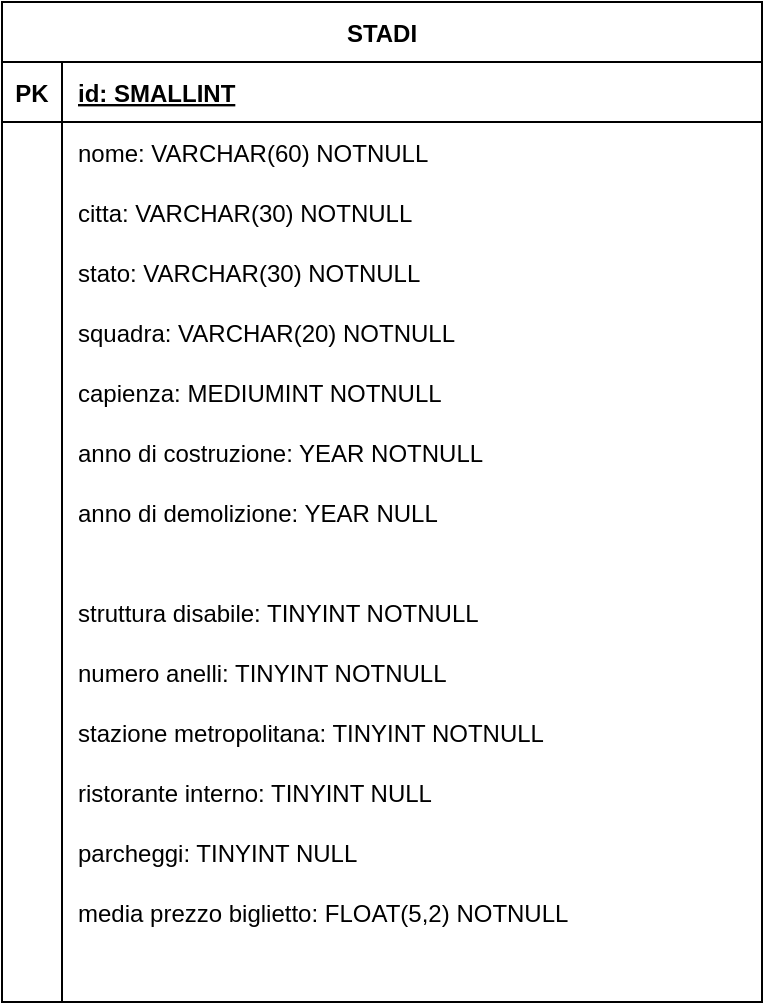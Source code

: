 <mxfile version="13.7.9" type="device"><diagram id="fbtXAwjT07zynFPVTgrI" name="Page-1"><mxGraphModel dx="1422" dy="705" grid="1" gridSize="10" guides="1" tooltips="1" connect="1" arrows="1" fold="1" page="1" pageScale="1" pageWidth="827" pageHeight="1169" math="0" shadow="0"><root><mxCell id="0"/><mxCell id="1" parent="0"/><mxCell id="8n0601ynUtVtYEHm7Ns8-1" value="STADI" style="shape=table;startSize=30;container=1;collapsible=1;childLayout=tableLayout;fixedRows=1;rowLines=0;fontStyle=1;align=center;resizeLast=1;" vertex="1" parent="1"><mxGeometry x="300" y="220" width="380" height="500" as="geometry"/></mxCell><mxCell id="8n0601ynUtVtYEHm7Ns8-2" value="" style="shape=partialRectangle;collapsible=0;dropTarget=0;pointerEvents=0;fillColor=none;top=0;left=0;bottom=1;right=0;points=[[0,0.5],[1,0.5]];portConstraint=eastwest;" vertex="1" parent="8n0601ynUtVtYEHm7Ns8-1"><mxGeometry y="30" width="380" height="30" as="geometry"/></mxCell><mxCell id="8n0601ynUtVtYEHm7Ns8-3" value="PK" style="shape=partialRectangle;connectable=0;fillColor=none;top=0;left=0;bottom=0;right=0;fontStyle=1;overflow=hidden;" vertex="1" parent="8n0601ynUtVtYEHm7Ns8-2"><mxGeometry width="30" height="30" as="geometry"/></mxCell><mxCell id="8n0601ynUtVtYEHm7Ns8-4" value="id: SMALLINT" style="shape=partialRectangle;connectable=0;fillColor=none;top=0;left=0;bottom=0;right=0;align=left;spacingLeft=6;fontStyle=5;overflow=hidden;" vertex="1" parent="8n0601ynUtVtYEHm7Ns8-2"><mxGeometry x="30" width="350" height="30" as="geometry"/></mxCell><mxCell id="8n0601ynUtVtYEHm7Ns8-5" value="" style="shape=partialRectangle;collapsible=0;dropTarget=0;pointerEvents=0;fillColor=none;top=0;left=0;bottom=0;right=0;points=[[0,0.5],[1,0.5]];portConstraint=eastwest;" vertex="1" parent="8n0601ynUtVtYEHm7Ns8-1"><mxGeometry y="60" width="380" height="30" as="geometry"/></mxCell><mxCell id="8n0601ynUtVtYEHm7Ns8-6" value="" style="shape=partialRectangle;connectable=0;fillColor=none;top=0;left=0;bottom=0;right=0;editable=1;overflow=hidden;" vertex="1" parent="8n0601ynUtVtYEHm7Ns8-5"><mxGeometry width="30" height="30" as="geometry"/></mxCell><mxCell id="8n0601ynUtVtYEHm7Ns8-7" value="nome: VARCHAR(60) NOTNULL" style="shape=partialRectangle;connectable=0;fillColor=none;top=0;left=0;bottom=0;right=0;align=left;spacingLeft=6;overflow=hidden;" vertex="1" parent="8n0601ynUtVtYEHm7Ns8-5"><mxGeometry x="30" width="350" height="30" as="geometry"/></mxCell><mxCell id="8n0601ynUtVtYEHm7Ns8-8" value="" style="shape=partialRectangle;collapsible=0;dropTarget=0;pointerEvents=0;fillColor=none;top=0;left=0;bottom=0;right=0;points=[[0,0.5],[1,0.5]];portConstraint=eastwest;" vertex="1" parent="8n0601ynUtVtYEHm7Ns8-1"><mxGeometry y="90" width="380" height="30" as="geometry"/></mxCell><mxCell id="8n0601ynUtVtYEHm7Ns8-9" value="" style="shape=partialRectangle;connectable=0;fillColor=none;top=0;left=0;bottom=0;right=0;editable=1;overflow=hidden;" vertex="1" parent="8n0601ynUtVtYEHm7Ns8-8"><mxGeometry width="30" height="30" as="geometry"/></mxCell><mxCell id="8n0601ynUtVtYEHm7Ns8-10" value="citta: VARCHAR(30) NOTNULL" style="shape=partialRectangle;connectable=0;fillColor=none;top=0;left=0;bottom=0;right=0;align=left;spacingLeft=6;overflow=hidden;" vertex="1" parent="8n0601ynUtVtYEHm7Ns8-8"><mxGeometry x="30" width="350" height="30" as="geometry"/></mxCell><mxCell id="8n0601ynUtVtYEHm7Ns8-11" value="" style="shape=partialRectangle;collapsible=0;dropTarget=0;pointerEvents=0;fillColor=none;top=0;left=0;bottom=0;right=0;points=[[0,0.5],[1,0.5]];portConstraint=eastwest;" vertex="1" parent="8n0601ynUtVtYEHm7Ns8-1"><mxGeometry y="120" width="380" height="30" as="geometry"/></mxCell><mxCell id="8n0601ynUtVtYEHm7Ns8-12" value="" style="shape=partialRectangle;connectable=0;fillColor=none;top=0;left=0;bottom=0;right=0;editable=1;overflow=hidden;" vertex="1" parent="8n0601ynUtVtYEHm7Ns8-11"><mxGeometry width="30" height="30" as="geometry"/></mxCell><mxCell id="8n0601ynUtVtYEHm7Ns8-13" value="stato: VARCHAR(30) NOTNULL" style="shape=partialRectangle;connectable=0;fillColor=none;top=0;left=0;bottom=0;right=0;align=left;spacingLeft=6;overflow=hidden;" vertex="1" parent="8n0601ynUtVtYEHm7Ns8-11"><mxGeometry x="30" width="350" height="30" as="geometry"/></mxCell><mxCell id="8n0601ynUtVtYEHm7Ns8-14" value="" style="shape=partialRectangle;collapsible=0;dropTarget=0;pointerEvents=0;fillColor=none;top=0;left=0;bottom=0;right=0;points=[[0,0.5],[1,0.5]];portConstraint=eastwest;" vertex="1" parent="8n0601ynUtVtYEHm7Ns8-1"><mxGeometry y="150" width="380" height="30" as="geometry"/></mxCell><mxCell id="8n0601ynUtVtYEHm7Ns8-15" value="" style="shape=partialRectangle;connectable=0;fillColor=none;top=0;left=0;bottom=0;right=0;editable=1;overflow=hidden;" vertex="1" parent="8n0601ynUtVtYEHm7Ns8-14"><mxGeometry width="30" height="30" as="geometry"/></mxCell><mxCell id="8n0601ynUtVtYEHm7Ns8-16" value="squadra: VARCHAR(20) NOTNULL" style="shape=partialRectangle;connectable=0;fillColor=none;top=0;left=0;bottom=0;right=0;align=left;spacingLeft=6;overflow=hidden;" vertex="1" parent="8n0601ynUtVtYEHm7Ns8-14"><mxGeometry x="30" width="350" height="30" as="geometry"/></mxCell><mxCell id="8n0601ynUtVtYEHm7Ns8-17" value="" style="shape=partialRectangle;collapsible=0;dropTarget=0;pointerEvents=0;fillColor=none;top=0;left=0;bottom=0;right=0;points=[[0,0.5],[1,0.5]];portConstraint=eastwest;" vertex="1" parent="8n0601ynUtVtYEHm7Ns8-1"><mxGeometry y="180" width="380" height="30" as="geometry"/></mxCell><mxCell id="8n0601ynUtVtYEHm7Ns8-18" value="" style="shape=partialRectangle;connectable=0;fillColor=none;top=0;left=0;bottom=0;right=0;editable=1;overflow=hidden;" vertex="1" parent="8n0601ynUtVtYEHm7Ns8-17"><mxGeometry width="30" height="30" as="geometry"/></mxCell><mxCell id="8n0601ynUtVtYEHm7Ns8-19" value="capienza: MEDIUMINT NOTNULL" style="shape=partialRectangle;connectable=0;fillColor=none;top=0;left=0;bottom=0;right=0;align=left;spacingLeft=6;overflow=hidden;" vertex="1" parent="8n0601ynUtVtYEHm7Ns8-17"><mxGeometry x="30" width="350" height="30" as="geometry"/></mxCell><mxCell id="8n0601ynUtVtYEHm7Ns8-20" value="" style="shape=partialRectangle;collapsible=0;dropTarget=0;pointerEvents=0;fillColor=none;top=0;left=0;bottom=0;right=0;points=[[0,0.5],[1,0.5]];portConstraint=eastwest;" vertex="1" parent="8n0601ynUtVtYEHm7Ns8-1"><mxGeometry y="210" width="380" height="30" as="geometry"/></mxCell><mxCell id="8n0601ynUtVtYEHm7Ns8-21" value="" style="shape=partialRectangle;connectable=0;fillColor=none;top=0;left=0;bottom=0;right=0;editable=1;overflow=hidden;" vertex="1" parent="8n0601ynUtVtYEHm7Ns8-20"><mxGeometry width="30" height="30" as="geometry"/></mxCell><mxCell id="8n0601ynUtVtYEHm7Ns8-22" value="anno di costruzione: YEAR NOTNULL" style="shape=partialRectangle;connectable=0;fillColor=none;top=0;left=0;bottom=0;right=0;align=left;spacingLeft=6;overflow=hidden;" vertex="1" parent="8n0601ynUtVtYEHm7Ns8-20"><mxGeometry x="30" width="350" height="30" as="geometry"/></mxCell><mxCell id="8n0601ynUtVtYEHm7Ns8-24" value="" style="shape=partialRectangle;collapsible=0;dropTarget=0;pointerEvents=0;fillColor=none;top=0;left=0;bottom=0;right=0;points=[[0,0.5],[1,0.5]];portConstraint=eastwest;" vertex="1" parent="8n0601ynUtVtYEHm7Ns8-1"><mxGeometry y="240" width="380" height="30" as="geometry"/></mxCell><mxCell id="8n0601ynUtVtYEHm7Ns8-25" value="" style="shape=partialRectangle;connectable=0;fillColor=none;top=0;left=0;bottom=0;right=0;editable=1;overflow=hidden;" vertex="1" parent="8n0601ynUtVtYEHm7Ns8-24"><mxGeometry width="30" height="30" as="geometry"/></mxCell><mxCell id="8n0601ynUtVtYEHm7Ns8-26" value="anno di demolizione: YEAR NULL" style="shape=partialRectangle;connectable=0;fillColor=none;top=0;left=0;bottom=0;right=0;align=left;spacingLeft=6;overflow=hidden;" vertex="1" parent="8n0601ynUtVtYEHm7Ns8-24"><mxGeometry x="30" width="350" height="30" as="geometry"/></mxCell><mxCell id="8n0601ynUtVtYEHm7Ns8-33" value="" style="shape=partialRectangle;collapsible=0;dropTarget=0;pointerEvents=0;fillColor=none;top=0;left=0;bottom=0;right=0;points=[[0,0.5],[1,0.5]];portConstraint=eastwest;" vertex="1" parent="8n0601ynUtVtYEHm7Ns8-1"><mxGeometry y="270" width="380" height="20" as="geometry"/></mxCell><mxCell id="8n0601ynUtVtYEHm7Ns8-34" value="" style="shape=partialRectangle;connectable=0;fillColor=none;top=0;left=0;bottom=0;right=0;editable=1;overflow=hidden;" vertex="1" parent="8n0601ynUtVtYEHm7Ns8-33"><mxGeometry width="30" height="20" as="geometry"/></mxCell><mxCell id="8n0601ynUtVtYEHm7Ns8-35" value="" style="shape=partialRectangle;connectable=0;fillColor=none;top=0;left=0;bottom=0;right=0;align=left;spacingLeft=6;overflow=hidden;" vertex="1" parent="8n0601ynUtVtYEHm7Ns8-33"><mxGeometry x="30" width="350" height="20" as="geometry"/></mxCell><mxCell id="8n0601ynUtVtYEHm7Ns8-36" value="" style="shape=partialRectangle;collapsible=0;dropTarget=0;pointerEvents=0;fillColor=none;top=0;left=0;bottom=0;right=0;points=[[0,0.5],[1,0.5]];portConstraint=eastwest;" vertex="1" parent="8n0601ynUtVtYEHm7Ns8-1"><mxGeometry y="290" width="380" height="30" as="geometry"/></mxCell><mxCell id="8n0601ynUtVtYEHm7Ns8-37" value="" style="shape=partialRectangle;connectable=0;fillColor=none;top=0;left=0;bottom=0;right=0;editable=1;overflow=hidden;" vertex="1" parent="8n0601ynUtVtYEHm7Ns8-36"><mxGeometry width="30" height="30" as="geometry"/></mxCell><mxCell id="8n0601ynUtVtYEHm7Ns8-38" value="struttura disabile: TINYINT NOTNULL" style="shape=partialRectangle;connectable=0;fillColor=none;top=0;left=0;bottom=0;right=0;align=left;spacingLeft=6;overflow=hidden;" vertex="1" parent="8n0601ynUtVtYEHm7Ns8-36"><mxGeometry x="30" width="350" height="30" as="geometry"/></mxCell><mxCell id="8n0601ynUtVtYEHm7Ns8-42" value="" style="shape=partialRectangle;collapsible=0;dropTarget=0;pointerEvents=0;fillColor=none;top=0;left=0;bottom=0;right=0;points=[[0,0.5],[1,0.5]];portConstraint=eastwest;" vertex="1" parent="8n0601ynUtVtYEHm7Ns8-1"><mxGeometry y="320" width="380" height="30" as="geometry"/></mxCell><mxCell id="8n0601ynUtVtYEHm7Ns8-43" value="" style="shape=partialRectangle;connectable=0;fillColor=none;top=0;left=0;bottom=0;right=0;editable=1;overflow=hidden;" vertex="1" parent="8n0601ynUtVtYEHm7Ns8-42"><mxGeometry width="30" height="30" as="geometry"/></mxCell><mxCell id="8n0601ynUtVtYEHm7Ns8-44" value="numero anelli: TINYINT NOTNULL" style="shape=partialRectangle;connectable=0;fillColor=none;top=0;left=0;bottom=0;right=0;align=left;spacingLeft=6;overflow=hidden;" vertex="1" parent="8n0601ynUtVtYEHm7Ns8-42"><mxGeometry x="30" width="350" height="30" as="geometry"/></mxCell><mxCell id="8n0601ynUtVtYEHm7Ns8-45" value="" style="shape=partialRectangle;collapsible=0;dropTarget=0;pointerEvents=0;fillColor=none;top=0;left=0;bottom=0;right=0;points=[[0,0.5],[1,0.5]];portConstraint=eastwest;" vertex="1" parent="8n0601ynUtVtYEHm7Ns8-1"><mxGeometry y="350" width="380" height="30" as="geometry"/></mxCell><mxCell id="8n0601ynUtVtYEHm7Ns8-46" value="" style="shape=partialRectangle;connectable=0;fillColor=none;top=0;left=0;bottom=0;right=0;editable=1;overflow=hidden;" vertex="1" parent="8n0601ynUtVtYEHm7Ns8-45"><mxGeometry width="30" height="30" as="geometry"/></mxCell><mxCell id="8n0601ynUtVtYEHm7Ns8-47" value="stazione metropolitana: TINYINT NOTNULL" style="shape=partialRectangle;connectable=0;fillColor=none;top=0;left=0;bottom=0;right=0;align=left;spacingLeft=6;overflow=hidden;" vertex="1" parent="8n0601ynUtVtYEHm7Ns8-45"><mxGeometry x="30" width="350" height="30" as="geometry"/></mxCell><mxCell id="8n0601ynUtVtYEHm7Ns8-48" value="" style="shape=partialRectangle;collapsible=0;dropTarget=0;pointerEvents=0;fillColor=none;top=0;left=0;bottom=0;right=0;points=[[0,0.5],[1,0.5]];portConstraint=eastwest;" vertex="1" parent="8n0601ynUtVtYEHm7Ns8-1"><mxGeometry y="380" width="380" height="30" as="geometry"/></mxCell><mxCell id="8n0601ynUtVtYEHm7Ns8-49" value="" style="shape=partialRectangle;connectable=0;fillColor=none;top=0;left=0;bottom=0;right=0;editable=1;overflow=hidden;" vertex="1" parent="8n0601ynUtVtYEHm7Ns8-48"><mxGeometry width="30" height="30" as="geometry"/></mxCell><mxCell id="8n0601ynUtVtYEHm7Ns8-50" value="ristorante interno: TINYINT NULL" style="shape=partialRectangle;connectable=0;fillColor=none;top=0;left=0;bottom=0;right=0;align=left;spacingLeft=6;overflow=hidden;" vertex="1" parent="8n0601ynUtVtYEHm7Ns8-48"><mxGeometry x="30" width="350" height="30" as="geometry"/></mxCell><mxCell id="8n0601ynUtVtYEHm7Ns8-51" value="" style="shape=partialRectangle;collapsible=0;dropTarget=0;pointerEvents=0;fillColor=none;top=0;left=0;bottom=0;right=0;points=[[0,0.5],[1,0.5]];portConstraint=eastwest;" vertex="1" parent="8n0601ynUtVtYEHm7Ns8-1"><mxGeometry y="410" width="380" height="30" as="geometry"/></mxCell><mxCell id="8n0601ynUtVtYEHm7Ns8-52" value="" style="shape=partialRectangle;connectable=0;fillColor=none;top=0;left=0;bottom=0;right=0;editable=1;overflow=hidden;" vertex="1" parent="8n0601ynUtVtYEHm7Ns8-51"><mxGeometry width="30" height="30" as="geometry"/></mxCell><mxCell id="8n0601ynUtVtYEHm7Ns8-53" value="parcheggi: TINYINT NULL" style="shape=partialRectangle;connectable=0;fillColor=none;top=0;left=0;bottom=0;right=0;align=left;spacingLeft=6;overflow=hidden;" vertex="1" parent="8n0601ynUtVtYEHm7Ns8-51"><mxGeometry x="30" width="350" height="30" as="geometry"/></mxCell><mxCell id="8n0601ynUtVtYEHm7Ns8-54" value="" style="shape=partialRectangle;collapsible=0;dropTarget=0;pointerEvents=0;fillColor=none;top=0;left=0;bottom=0;right=0;points=[[0,0.5],[1,0.5]];portConstraint=eastwest;" vertex="1" parent="8n0601ynUtVtYEHm7Ns8-1"><mxGeometry y="440" width="380" height="30" as="geometry"/></mxCell><mxCell id="8n0601ynUtVtYEHm7Ns8-55" value="" style="shape=partialRectangle;connectable=0;fillColor=none;top=0;left=0;bottom=0;right=0;editable=1;overflow=hidden;" vertex="1" parent="8n0601ynUtVtYEHm7Ns8-54"><mxGeometry width="30" height="30" as="geometry"/></mxCell><mxCell id="8n0601ynUtVtYEHm7Ns8-56" value="media prezzo biglietto: FLOAT(5,2) NOTNULL" style="shape=partialRectangle;connectable=0;fillColor=none;top=0;left=0;bottom=0;right=0;align=left;spacingLeft=6;overflow=hidden;" vertex="1" parent="8n0601ynUtVtYEHm7Ns8-54"><mxGeometry x="30" width="350" height="30" as="geometry"/></mxCell><mxCell id="8n0601ynUtVtYEHm7Ns8-27" value="" style="shape=partialRectangle;collapsible=0;dropTarget=0;pointerEvents=0;fillColor=none;top=0;left=0;bottom=0;right=0;points=[[0,0.5],[1,0.5]];portConstraint=eastwest;" vertex="1" parent="8n0601ynUtVtYEHm7Ns8-1"><mxGeometry y="470" width="380" height="30" as="geometry"/></mxCell><mxCell id="8n0601ynUtVtYEHm7Ns8-28" value="" style="shape=partialRectangle;connectable=0;fillColor=none;top=0;left=0;bottom=0;right=0;editable=1;overflow=hidden;" vertex="1" parent="8n0601ynUtVtYEHm7Ns8-27"><mxGeometry width="30" height="30" as="geometry"/></mxCell><mxCell id="8n0601ynUtVtYEHm7Ns8-29" value="" style="shape=partialRectangle;connectable=0;fillColor=none;top=0;left=0;bottom=0;right=0;align=left;spacingLeft=6;overflow=hidden;" vertex="1" parent="8n0601ynUtVtYEHm7Ns8-27"><mxGeometry x="30" width="350" height="30" as="geometry"/></mxCell></root></mxGraphModel></diagram></mxfile>